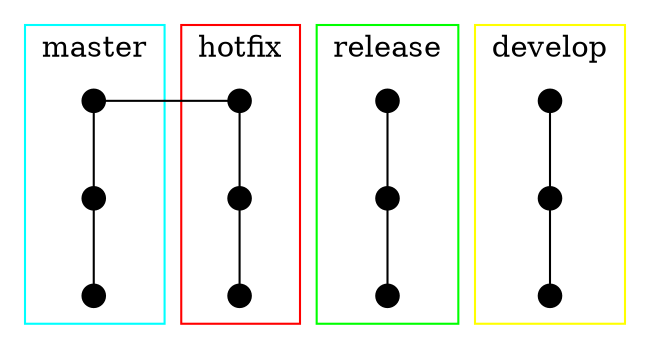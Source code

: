 #!dot

digraph G {
  rankdir="UD";
  compound=true;
  splines=line;
  bgcolor="transparent";
  node[width=0.15, height=0.15, shape=point];
  edge[weight=2, arrowhead=none];

  subgraph cluster_master {
    label = "master";
    #master[group=master, shape="box", label="master"];
    tag01 ->  tag02 -> tag1;
    color=aqua;
  }
  subgraph cluster_hotfix {
    label = "hotfix";
    hotfix01 -> hotfix02 -> hotfix03;
    color=red;
  }
  subgraph cluster_release {
    label="release";
    release01 -> release02 -> release03;
    color=green;
  }
  subgraph cluster_develop {
    label = "develop";
    dev01 -> dev02 -> dev03;
    color=yellow;
  }
  node[constraint=false];
  tag01 -> hotfix01[constraint=false];
  ##{ rank=same tag02 hotfix1 release01 dev02 }
  #node[group=release]
  #dev02 -> release1 -> release1bf1 -> release1bf2 -> tag1;
  #node[group=develop]
  #tag01 -> dev01 -> dev03 -> dev04 -> dev05; 
     
}
